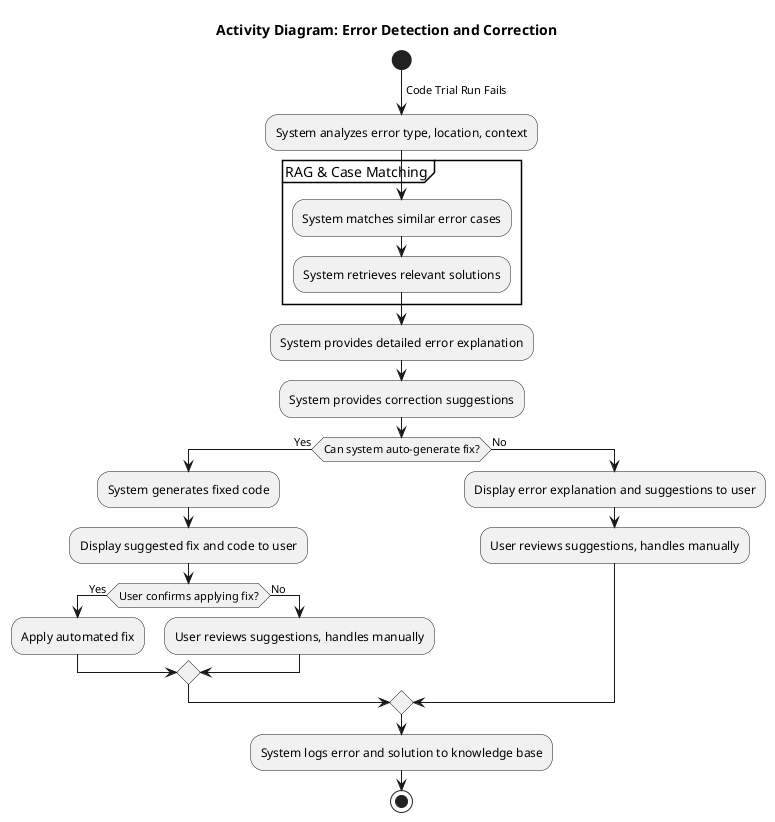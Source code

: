 @startuml
title Activity Diagram: Error Detection and Correction

start
-> Code Trial Run Fails;
:System analyzes error type, location, context;
partition RAG & Case Matching {
  :System matches similar error cases;
  :System retrieves relevant solutions;
}
:System provides detailed error explanation;
:System provides correction suggestions;
if (Can system auto-generate fix?) then (Yes)
  :System generates fixed code;
  :Display suggested fix and code to user;
  if (User confirms applying fix?) then (Yes)
    :Apply automated fix;
  else (No)
    :User reviews suggestions, handles manually;
  endif
else (No)
  :Display error explanation and suggestions to user;
   :User reviews suggestions, handles manually;
endif
:System logs error and solution to knowledge base;
stop

@enduml